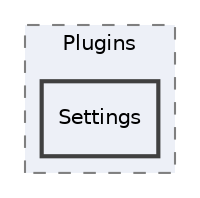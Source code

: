 digraph "C:/Users/Guille/LatticeAssembly/Assets/Thirdparty/SpaceNavigator/Plugins/Settings"
{
 // LATEX_PDF_SIZE
  edge [fontname="Helvetica",fontsize="10",labelfontname="Helvetica",labelfontsize="10"];
  node [fontname="Helvetica",fontsize="10",shape=record];
  compound=true
  subgraph clusterdir_81d86cdbfd3fd9b11758d4019db89f09 {
    graph [ bgcolor="#edf0f7", pencolor="grey50", style="filled,dashed,", label="Plugins", fontname="Helvetica", fontsize="10", URL="dir_81d86cdbfd3fd9b11758d4019db89f09.html"]
  dir_c16e145725e8d8df14df6c92094f684f [shape=box, label="Settings", style="filled,bold,", fillcolor="#edf0f7", color="grey25", URL="dir_c16e145725e8d8df14df6c92094f684f.html"];
  }
}
